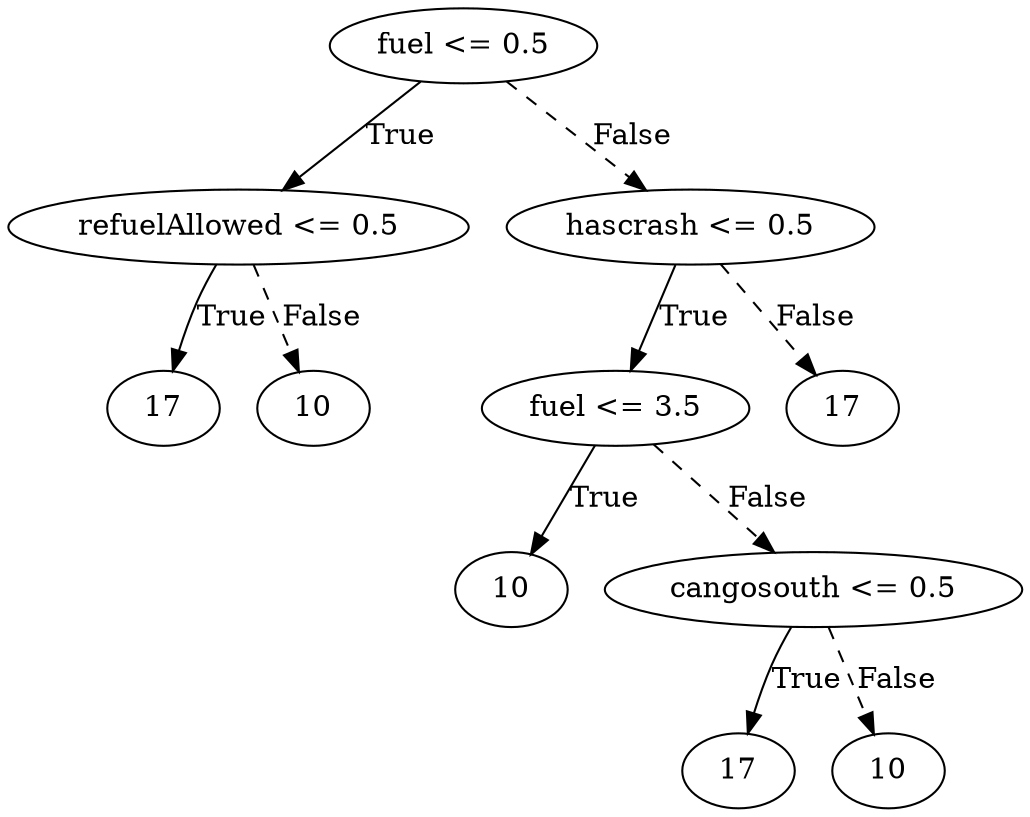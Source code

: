 digraph {
0 [label="fuel <= 0.5"];
1 [label="refuelAllowed <= 0.5"];
2 [label="17"];
1 -> 2 [label="True"];
3 [label="10"];
1 -> 3 [style="dashed", label="False"];
0 -> 1 [label="True"];
4 [label="hascrash <= 0.5"];
5 [label="fuel <= 3.5"];
6 [label="10"];
5 -> 6 [label="True"];
7 [label="cangosouth <= 0.5"];
8 [label="17"];
7 -> 8 [label="True"];
9 [label="10"];
7 -> 9 [style="dashed", label="False"];
5 -> 7 [style="dashed", label="False"];
4 -> 5 [label="True"];
10 [label="17"];
4 -> 10 [style="dashed", label="False"];
0 -> 4 [style="dashed", label="False"];

}